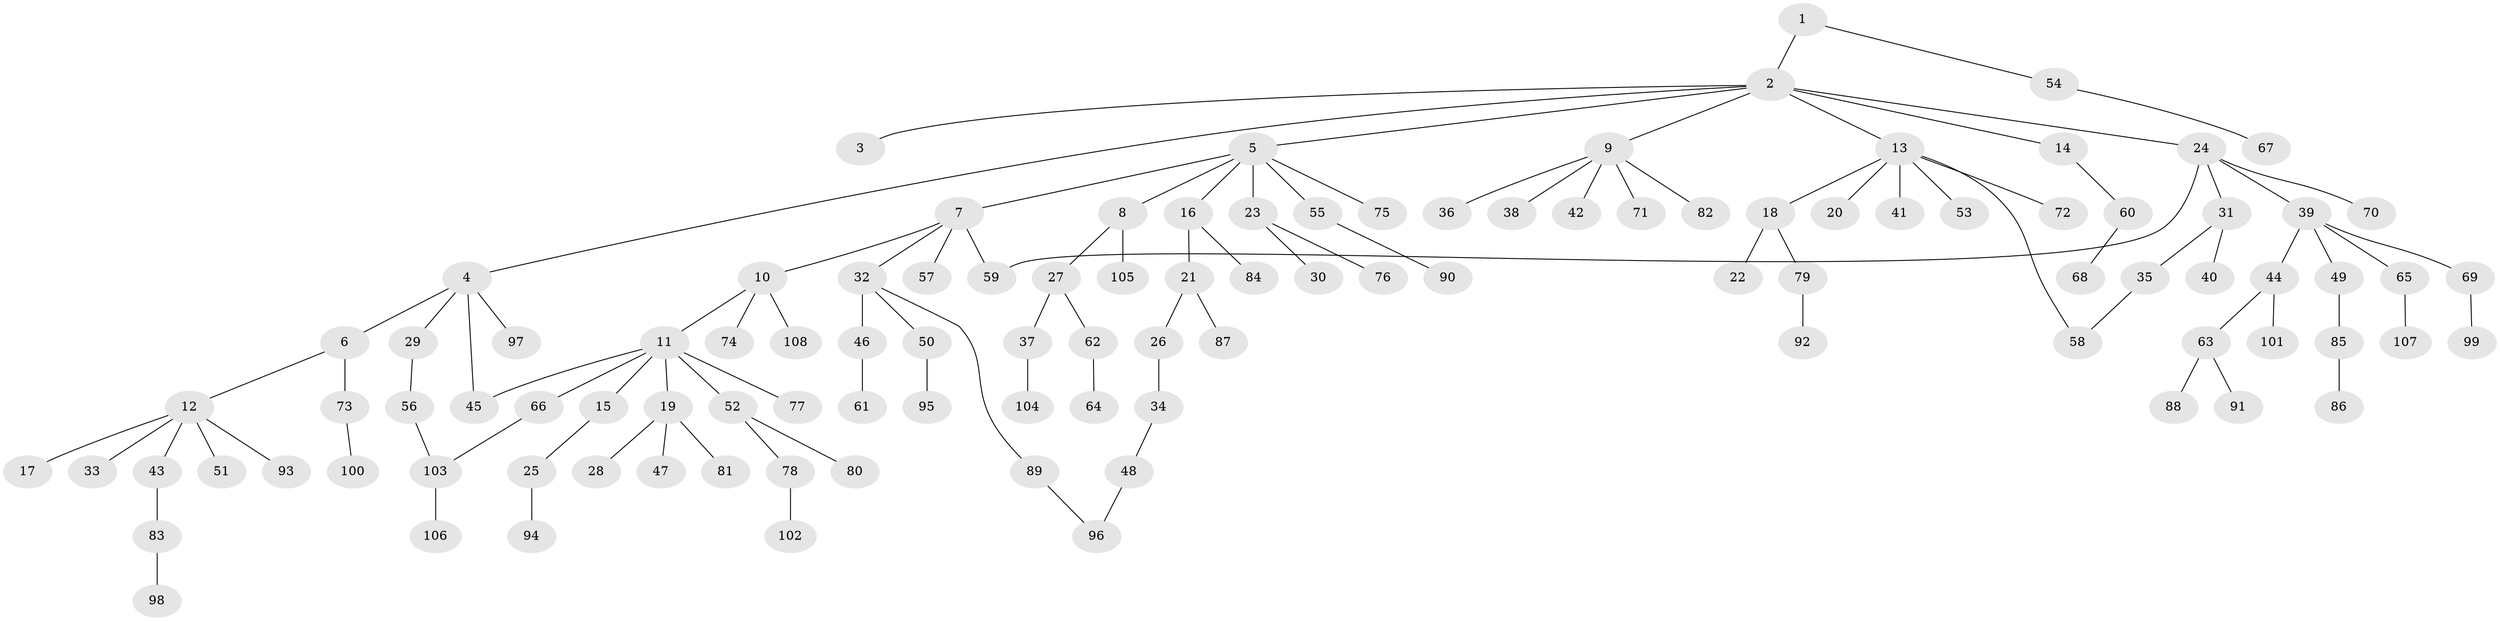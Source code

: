 // Generated by graph-tools (version 1.1) at 2025/25/03/09/25 03:25:33]
// undirected, 108 vertices, 112 edges
graph export_dot {
graph [start="1"]
  node [color=gray90,style=filled];
  1;
  2;
  3;
  4;
  5;
  6;
  7;
  8;
  9;
  10;
  11;
  12;
  13;
  14;
  15;
  16;
  17;
  18;
  19;
  20;
  21;
  22;
  23;
  24;
  25;
  26;
  27;
  28;
  29;
  30;
  31;
  32;
  33;
  34;
  35;
  36;
  37;
  38;
  39;
  40;
  41;
  42;
  43;
  44;
  45;
  46;
  47;
  48;
  49;
  50;
  51;
  52;
  53;
  54;
  55;
  56;
  57;
  58;
  59;
  60;
  61;
  62;
  63;
  64;
  65;
  66;
  67;
  68;
  69;
  70;
  71;
  72;
  73;
  74;
  75;
  76;
  77;
  78;
  79;
  80;
  81;
  82;
  83;
  84;
  85;
  86;
  87;
  88;
  89;
  90;
  91;
  92;
  93;
  94;
  95;
  96;
  97;
  98;
  99;
  100;
  101;
  102;
  103;
  104;
  105;
  106;
  107;
  108;
  1 -- 2;
  1 -- 54;
  2 -- 3;
  2 -- 4;
  2 -- 5;
  2 -- 9;
  2 -- 13;
  2 -- 14;
  2 -- 24;
  4 -- 6;
  4 -- 29;
  4 -- 97;
  4 -- 45;
  5 -- 7;
  5 -- 8;
  5 -- 16;
  5 -- 23;
  5 -- 55;
  5 -- 75;
  6 -- 12;
  6 -- 73;
  7 -- 10;
  7 -- 32;
  7 -- 57;
  7 -- 59;
  8 -- 27;
  8 -- 105;
  9 -- 36;
  9 -- 38;
  9 -- 42;
  9 -- 71;
  9 -- 82;
  10 -- 11;
  10 -- 74;
  10 -- 108;
  11 -- 15;
  11 -- 19;
  11 -- 45;
  11 -- 52;
  11 -- 66;
  11 -- 77;
  12 -- 17;
  12 -- 33;
  12 -- 43;
  12 -- 51;
  12 -- 93;
  13 -- 18;
  13 -- 20;
  13 -- 41;
  13 -- 53;
  13 -- 58;
  13 -- 72;
  14 -- 60;
  15 -- 25;
  16 -- 21;
  16 -- 84;
  18 -- 22;
  18 -- 79;
  19 -- 28;
  19 -- 47;
  19 -- 81;
  21 -- 26;
  21 -- 87;
  23 -- 30;
  23 -- 76;
  24 -- 31;
  24 -- 39;
  24 -- 70;
  24 -- 59;
  25 -- 94;
  26 -- 34;
  27 -- 37;
  27 -- 62;
  29 -- 56;
  31 -- 35;
  31 -- 40;
  32 -- 46;
  32 -- 50;
  32 -- 89;
  34 -- 48;
  35 -- 58;
  37 -- 104;
  39 -- 44;
  39 -- 49;
  39 -- 65;
  39 -- 69;
  43 -- 83;
  44 -- 63;
  44 -- 101;
  46 -- 61;
  48 -- 96;
  49 -- 85;
  50 -- 95;
  52 -- 78;
  52 -- 80;
  54 -- 67;
  55 -- 90;
  56 -- 103;
  60 -- 68;
  62 -- 64;
  63 -- 88;
  63 -- 91;
  65 -- 107;
  66 -- 103;
  69 -- 99;
  73 -- 100;
  78 -- 102;
  79 -- 92;
  83 -- 98;
  85 -- 86;
  89 -- 96;
  103 -- 106;
}
